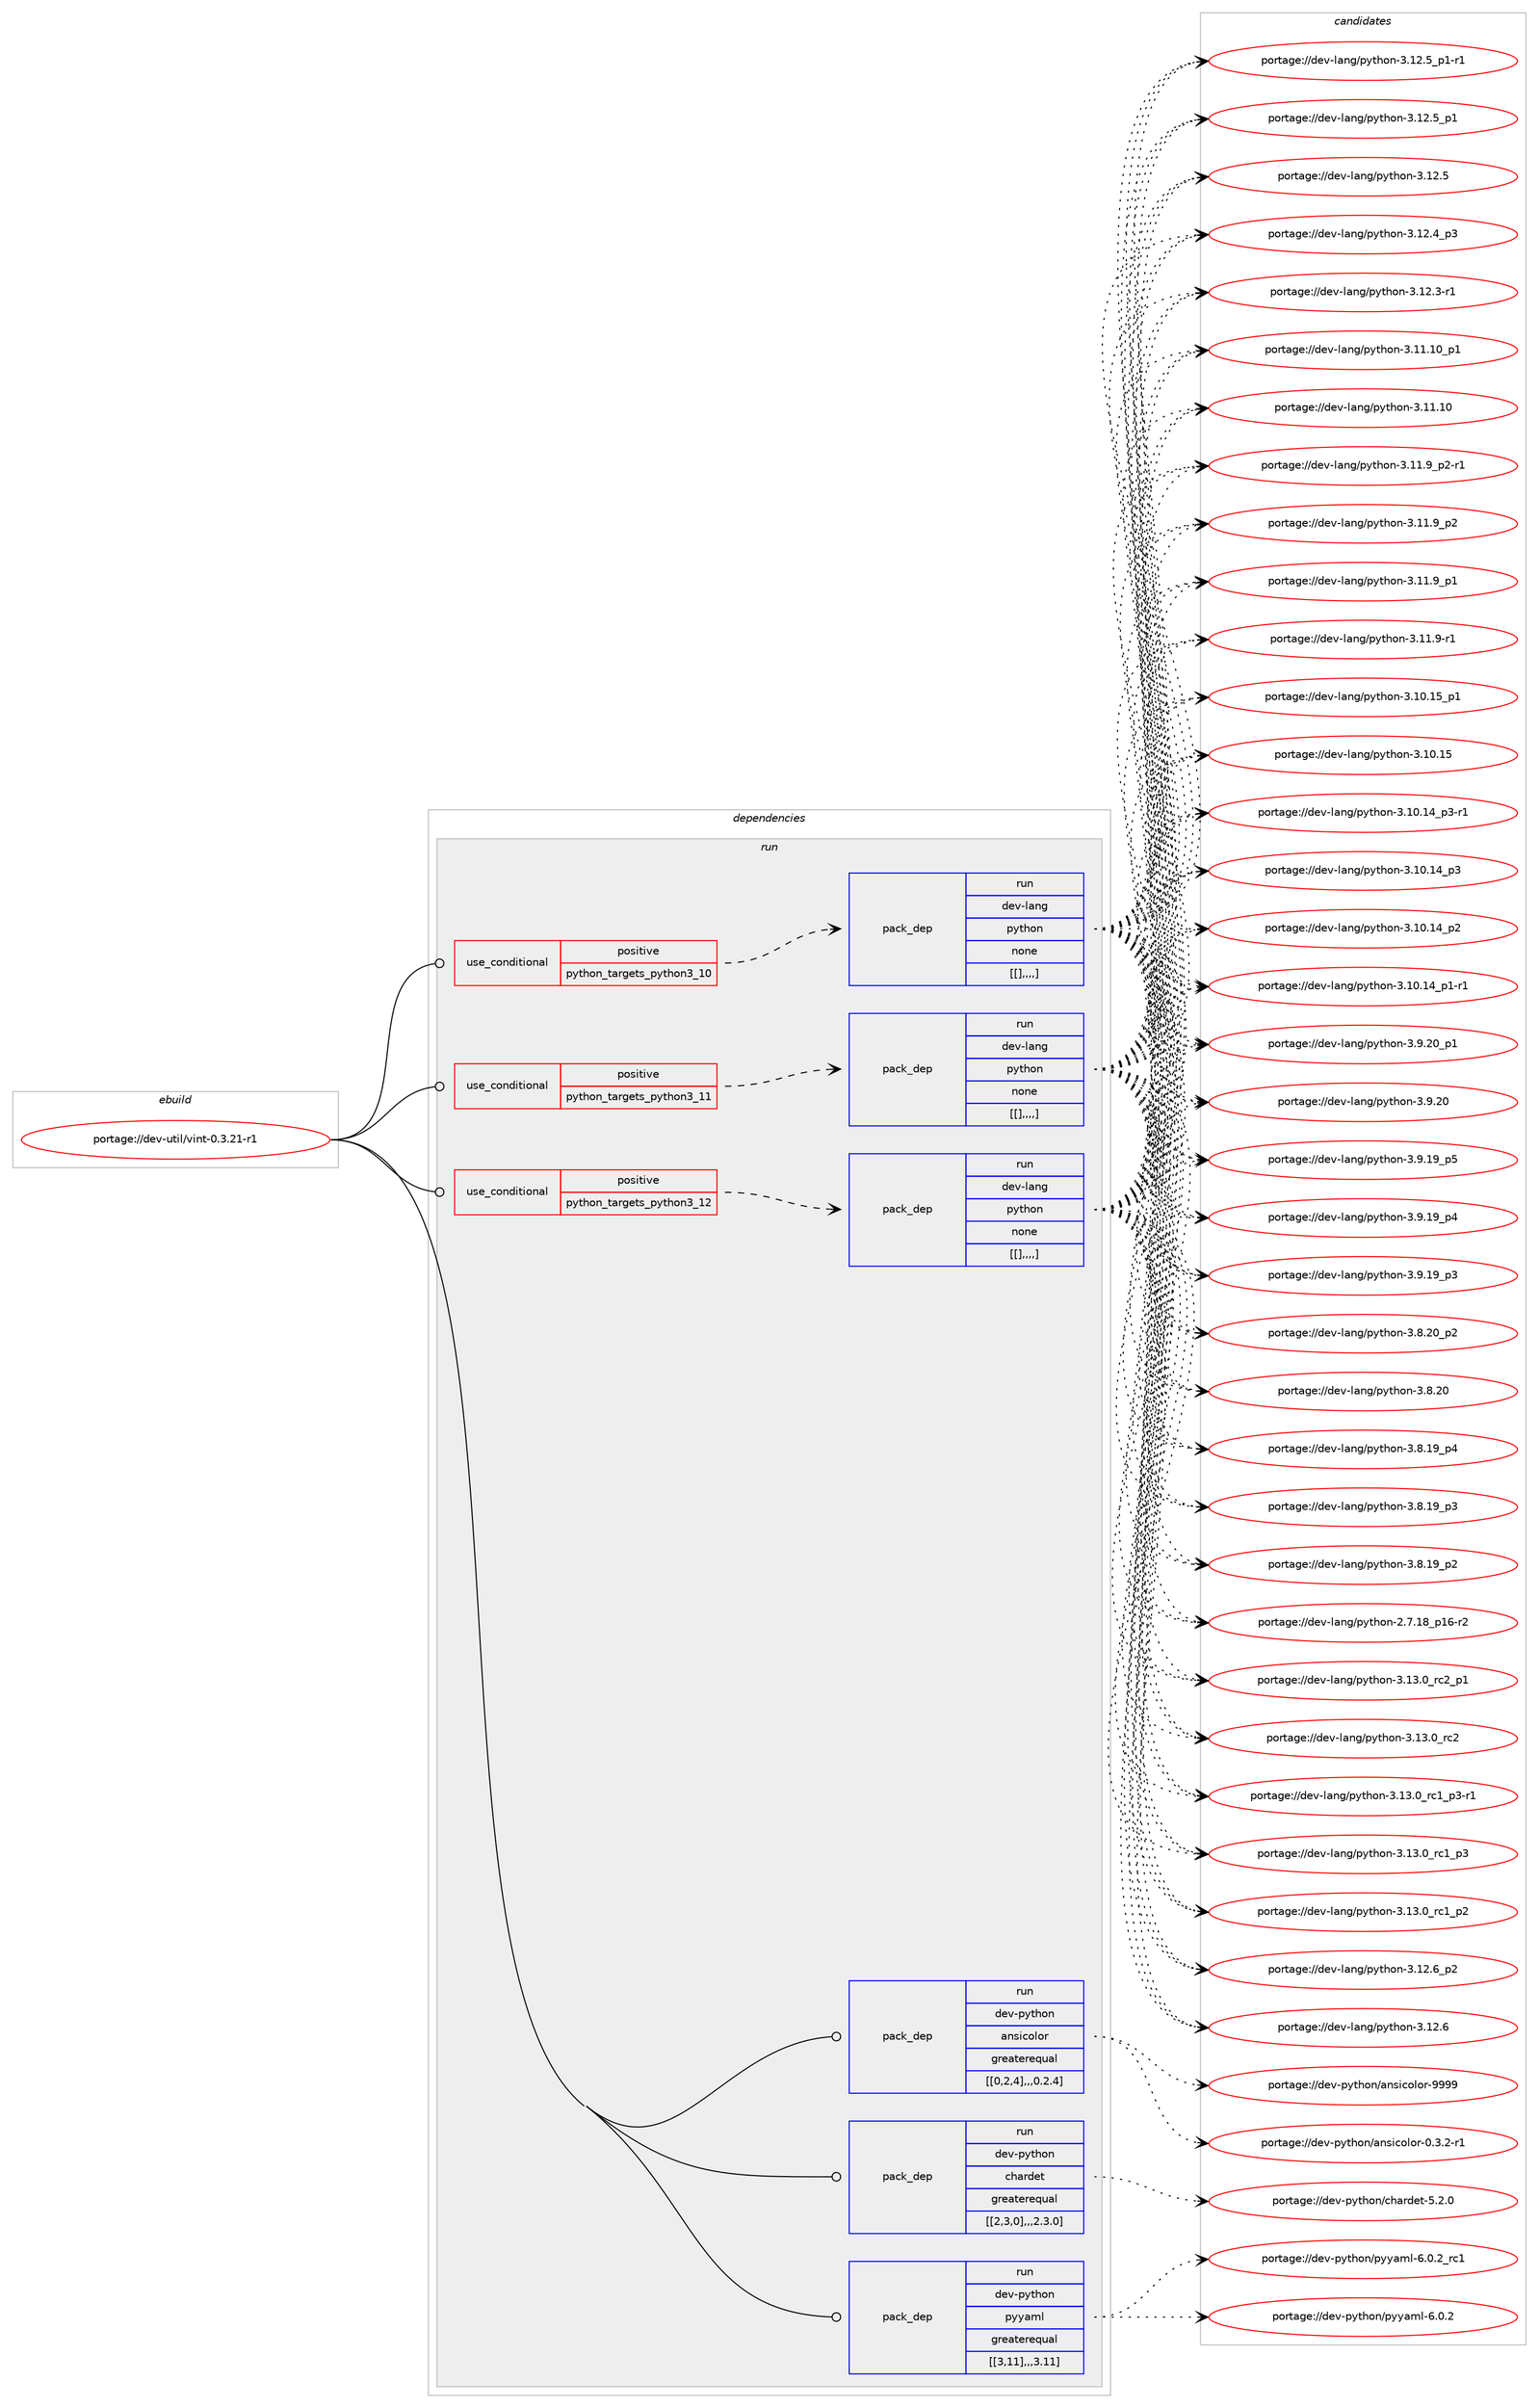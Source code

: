 digraph prolog {

# *************
# Graph options
# *************

newrank=true;
concentrate=true;
compound=true;
graph [rankdir=LR,fontname=Helvetica,fontsize=10,ranksep=1.5];#, ranksep=2.5, nodesep=0.2];
edge  [arrowhead=vee];
node  [fontname=Helvetica,fontsize=10];

# **********
# The ebuild
# **********

subgraph cluster_leftcol {
color=gray;
label=<<i>ebuild</i>>;
id [label="portage://dev-util/vint-0.3.21-r1", color=red, width=4, href="../dev-util/vint-0.3.21-r1.svg"];
}

# ****************
# The dependencies
# ****************

subgraph cluster_midcol {
color=gray;
label=<<i>dependencies</i>>;
subgraph cluster_compile {
fillcolor="#eeeeee";
style=filled;
label=<<i>compile</i>>;
}
subgraph cluster_compileandrun {
fillcolor="#eeeeee";
style=filled;
label=<<i>compile and run</i>>;
}
subgraph cluster_run {
fillcolor="#eeeeee";
style=filled;
label=<<i>run</i>>;
subgraph cond64489 {
dependency225223 [label=<<TABLE BORDER="0" CELLBORDER="1" CELLSPACING="0" CELLPADDING="4"><TR><TD ROWSPAN="3" CELLPADDING="10">use_conditional</TD></TR><TR><TD>positive</TD></TR><TR><TD>python_targets_python3_10</TD></TR></TABLE>>, shape=none, color=red];
subgraph pack159288 {
dependency225224 [label=<<TABLE BORDER="0" CELLBORDER="1" CELLSPACING="0" CELLPADDING="4" WIDTH="220"><TR><TD ROWSPAN="6" CELLPADDING="30">pack_dep</TD></TR><TR><TD WIDTH="110">run</TD></TR><TR><TD>dev-lang</TD></TR><TR><TD>python</TD></TR><TR><TD>none</TD></TR><TR><TD>[[],,,,]</TD></TR></TABLE>>, shape=none, color=blue];
}
dependency225223:e -> dependency225224:w [weight=20,style="dashed",arrowhead="vee"];
}
id:e -> dependency225223:w [weight=20,style="solid",arrowhead="odot"];
subgraph cond64490 {
dependency225225 [label=<<TABLE BORDER="0" CELLBORDER="1" CELLSPACING="0" CELLPADDING="4"><TR><TD ROWSPAN="3" CELLPADDING="10">use_conditional</TD></TR><TR><TD>positive</TD></TR><TR><TD>python_targets_python3_11</TD></TR></TABLE>>, shape=none, color=red];
subgraph pack159289 {
dependency225226 [label=<<TABLE BORDER="0" CELLBORDER="1" CELLSPACING="0" CELLPADDING="4" WIDTH="220"><TR><TD ROWSPAN="6" CELLPADDING="30">pack_dep</TD></TR><TR><TD WIDTH="110">run</TD></TR><TR><TD>dev-lang</TD></TR><TR><TD>python</TD></TR><TR><TD>none</TD></TR><TR><TD>[[],,,,]</TD></TR></TABLE>>, shape=none, color=blue];
}
dependency225225:e -> dependency225226:w [weight=20,style="dashed",arrowhead="vee"];
}
id:e -> dependency225225:w [weight=20,style="solid",arrowhead="odot"];
subgraph cond64491 {
dependency225227 [label=<<TABLE BORDER="0" CELLBORDER="1" CELLSPACING="0" CELLPADDING="4"><TR><TD ROWSPAN="3" CELLPADDING="10">use_conditional</TD></TR><TR><TD>positive</TD></TR><TR><TD>python_targets_python3_12</TD></TR></TABLE>>, shape=none, color=red];
subgraph pack159290 {
dependency225228 [label=<<TABLE BORDER="0" CELLBORDER="1" CELLSPACING="0" CELLPADDING="4" WIDTH="220"><TR><TD ROWSPAN="6" CELLPADDING="30">pack_dep</TD></TR><TR><TD WIDTH="110">run</TD></TR><TR><TD>dev-lang</TD></TR><TR><TD>python</TD></TR><TR><TD>none</TD></TR><TR><TD>[[],,,,]</TD></TR></TABLE>>, shape=none, color=blue];
}
dependency225227:e -> dependency225228:w [weight=20,style="dashed",arrowhead="vee"];
}
id:e -> dependency225227:w [weight=20,style="solid",arrowhead="odot"];
subgraph pack159291 {
dependency225229 [label=<<TABLE BORDER="0" CELLBORDER="1" CELLSPACING="0" CELLPADDING="4" WIDTH="220"><TR><TD ROWSPAN="6" CELLPADDING="30">pack_dep</TD></TR><TR><TD WIDTH="110">run</TD></TR><TR><TD>dev-python</TD></TR><TR><TD>ansicolor</TD></TR><TR><TD>greaterequal</TD></TR><TR><TD>[[0,2,4],,,0.2.4]</TD></TR></TABLE>>, shape=none, color=blue];
}
id:e -> dependency225229:w [weight=20,style="solid",arrowhead="odot"];
subgraph pack159292 {
dependency225230 [label=<<TABLE BORDER="0" CELLBORDER="1" CELLSPACING="0" CELLPADDING="4" WIDTH="220"><TR><TD ROWSPAN="6" CELLPADDING="30">pack_dep</TD></TR><TR><TD WIDTH="110">run</TD></TR><TR><TD>dev-python</TD></TR><TR><TD>chardet</TD></TR><TR><TD>greaterequal</TD></TR><TR><TD>[[2,3,0],,,2.3.0]</TD></TR></TABLE>>, shape=none, color=blue];
}
id:e -> dependency225230:w [weight=20,style="solid",arrowhead="odot"];
subgraph pack159293 {
dependency225231 [label=<<TABLE BORDER="0" CELLBORDER="1" CELLSPACING="0" CELLPADDING="4" WIDTH="220"><TR><TD ROWSPAN="6" CELLPADDING="30">pack_dep</TD></TR><TR><TD WIDTH="110">run</TD></TR><TR><TD>dev-python</TD></TR><TR><TD>pyyaml</TD></TR><TR><TD>greaterequal</TD></TR><TR><TD>[[3,11],,,3.11]</TD></TR></TABLE>>, shape=none, color=blue];
}
id:e -> dependency225231:w [weight=20,style="solid",arrowhead="odot"];
}
}

# **************
# The candidates
# **************

subgraph cluster_choices {
rank=same;
color=gray;
label=<<i>candidates</i>>;

subgraph choice159288 {
color=black;
nodesep=1;
choice100101118451089711010347112121116104111110455146495146489511499509511249 [label="portage://dev-lang/python-3.13.0_rc2_p1", color=red, width=4,href="../dev-lang/python-3.13.0_rc2_p1.svg"];
choice10010111845108971101034711212111610411111045514649514648951149950 [label="portage://dev-lang/python-3.13.0_rc2", color=red, width=4,href="../dev-lang/python-3.13.0_rc2.svg"];
choice1001011184510897110103471121211161041111104551464951464895114994995112514511449 [label="portage://dev-lang/python-3.13.0_rc1_p3-r1", color=red, width=4,href="../dev-lang/python-3.13.0_rc1_p3-r1.svg"];
choice100101118451089711010347112121116104111110455146495146489511499499511251 [label="portage://dev-lang/python-3.13.0_rc1_p3", color=red, width=4,href="../dev-lang/python-3.13.0_rc1_p3.svg"];
choice100101118451089711010347112121116104111110455146495146489511499499511250 [label="portage://dev-lang/python-3.13.0_rc1_p2", color=red, width=4,href="../dev-lang/python-3.13.0_rc1_p2.svg"];
choice100101118451089711010347112121116104111110455146495046549511250 [label="portage://dev-lang/python-3.12.6_p2", color=red, width=4,href="../dev-lang/python-3.12.6_p2.svg"];
choice10010111845108971101034711212111610411111045514649504654 [label="portage://dev-lang/python-3.12.6", color=red, width=4,href="../dev-lang/python-3.12.6.svg"];
choice1001011184510897110103471121211161041111104551464950465395112494511449 [label="portage://dev-lang/python-3.12.5_p1-r1", color=red, width=4,href="../dev-lang/python-3.12.5_p1-r1.svg"];
choice100101118451089711010347112121116104111110455146495046539511249 [label="portage://dev-lang/python-3.12.5_p1", color=red, width=4,href="../dev-lang/python-3.12.5_p1.svg"];
choice10010111845108971101034711212111610411111045514649504653 [label="portage://dev-lang/python-3.12.5", color=red, width=4,href="../dev-lang/python-3.12.5.svg"];
choice100101118451089711010347112121116104111110455146495046529511251 [label="portage://dev-lang/python-3.12.4_p3", color=red, width=4,href="../dev-lang/python-3.12.4_p3.svg"];
choice100101118451089711010347112121116104111110455146495046514511449 [label="portage://dev-lang/python-3.12.3-r1", color=red, width=4,href="../dev-lang/python-3.12.3-r1.svg"];
choice10010111845108971101034711212111610411111045514649494649489511249 [label="portage://dev-lang/python-3.11.10_p1", color=red, width=4,href="../dev-lang/python-3.11.10_p1.svg"];
choice1001011184510897110103471121211161041111104551464949464948 [label="portage://dev-lang/python-3.11.10", color=red, width=4,href="../dev-lang/python-3.11.10.svg"];
choice1001011184510897110103471121211161041111104551464949465795112504511449 [label="portage://dev-lang/python-3.11.9_p2-r1", color=red, width=4,href="../dev-lang/python-3.11.9_p2-r1.svg"];
choice100101118451089711010347112121116104111110455146494946579511250 [label="portage://dev-lang/python-3.11.9_p2", color=red, width=4,href="../dev-lang/python-3.11.9_p2.svg"];
choice100101118451089711010347112121116104111110455146494946579511249 [label="portage://dev-lang/python-3.11.9_p1", color=red, width=4,href="../dev-lang/python-3.11.9_p1.svg"];
choice100101118451089711010347112121116104111110455146494946574511449 [label="portage://dev-lang/python-3.11.9-r1", color=red, width=4,href="../dev-lang/python-3.11.9-r1.svg"];
choice10010111845108971101034711212111610411111045514649484649539511249 [label="portage://dev-lang/python-3.10.15_p1", color=red, width=4,href="../dev-lang/python-3.10.15_p1.svg"];
choice1001011184510897110103471121211161041111104551464948464953 [label="portage://dev-lang/python-3.10.15", color=red, width=4,href="../dev-lang/python-3.10.15.svg"];
choice100101118451089711010347112121116104111110455146494846495295112514511449 [label="portage://dev-lang/python-3.10.14_p3-r1", color=red, width=4,href="../dev-lang/python-3.10.14_p3-r1.svg"];
choice10010111845108971101034711212111610411111045514649484649529511251 [label="portage://dev-lang/python-3.10.14_p3", color=red, width=4,href="../dev-lang/python-3.10.14_p3.svg"];
choice10010111845108971101034711212111610411111045514649484649529511250 [label="portage://dev-lang/python-3.10.14_p2", color=red, width=4,href="../dev-lang/python-3.10.14_p2.svg"];
choice100101118451089711010347112121116104111110455146494846495295112494511449 [label="portage://dev-lang/python-3.10.14_p1-r1", color=red, width=4,href="../dev-lang/python-3.10.14_p1-r1.svg"];
choice100101118451089711010347112121116104111110455146574650489511249 [label="portage://dev-lang/python-3.9.20_p1", color=red, width=4,href="../dev-lang/python-3.9.20_p1.svg"];
choice10010111845108971101034711212111610411111045514657465048 [label="portage://dev-lang/python-3.9.20", color=red, width=4,href="../dev-lang/python-3.9.20.svg"];
choice100101118451089711010347112121116104111110455146574649579511253 [label="portage://dev-lang/python-3.9.19_p5", color=red, width=4,href="../dev-lang/python-3.9.19_p5.svg"];
choice100101118451089711010347112121116104111110455146574649579511252 [label="portage://dev-lang/python-3.9.19_p4", color=red, width=4,href="../dev-lang/python-3.9.19_p4.svg"];
choice100101118451089711010347112121116104111110455146574649579511251 [label="portage://dev-lang/python-3.9.19_p3", color=red, width=4,href="../dev-lang/python-3.9.19_p3.svg"];
choice100101118451089711010347112121116104111110455146564650489511250 [label="portage://dev-lang/python-3.8.20_p2", color=red, width=4,href="../dev-lang/python-3.8.20_p2.svg"];
choice10010111845108971101034711212111610411111045514656465048 [label="portage://dev-lang/python-3.8.20", color=red, width=4,href="../dev-lang/python-3.8.20.svg"];
choice100101118451089711010347112121116104111110455146564649579511252 [label="portage://dev-lang/python-3.8.19_p4", color=red, width=4,href="../dev-lang/python-3.8.19_p4.svg"];
choice100101118451089711010347112121116104111110455146564649579511251 [label="portage://dev-lang/python-3.8.19_p3", color=red, width=4,href="../dev-lang/python-3.8.19_p3.svg"];
choice100101118451089711010347112121116104111110455146564649579511250 [label="portage://dev-lang/python-3.8.19_p2", color=red, width=4,href="../dev-lang/python-3.8.19_p2.svg"];
choice100101118451089711010347112121116104111110455046554649569511249544511450 [label="portage://dev-lang/python-2.7.18_p16-r2", color=red, width=4,href="../dev-lang/python-2.7.18_p16-r2.svg"];
dependency225224:e -> choice100101118451089711010347112121116104111110455146495146489511499509511249:w [style=dotted,weight="100"];
dependency225224:e -> choice10010111845108971101034711212111610411111045514649514648951149950:w [style=dotted,weight="100"];
dependency225224:e -> choice1001011184510897110103471121211161041111104551464951464895114994995112514511449:w [style=dotted,weight="100"];
dependency225224:e -> choice100101118451089711010347112121116104111110455146495146489511499499511251:w [style=dotted,weight="100"];
dependency225224:e -> choice100101118451089711010347112121116104111110455146495146489511499499511250:w [style=dotted,weight="100"];
dependency225224:e -> choice100101118451089711010347112121116104111110455146495046549511250:w [style=dotted,weight="100"];
dependency225224:e -> choice10010111845108971101034711212111610411111045514649504654:w [style=dotted,weight="100"];
dependency225224:e -> choice1001011184510897110103471121211161041111104551464950465395112494511449:w [style=dotted,weight="100"];
dependency225224:e -> choice100101118451089711010347112121116104111110455146495046539511249:w [style=dotted,weight="100"];
dependency225224:e -> choice10010111845108971101034711212111610411111045514649504653:w [style=dotted,weight="100"];
dependency225224:e -> choice100101118451089711010347112121116104111110455146495046529511251:w [style=dotted,weight="100"];
dependency225224:e -> choice100101118451089711010347112121116104111110455146495046514511449:w [style=dotted,weight="100"];
dependency225224:e -> choice10010111845108971101034711212111610411111045514649494649489511249:w [style=dotted,weight="100"];
dependency225224:e -> choice1001011184510897110103471121211161041111104551464949464948:w [style=dotted,weight="100"];
dependency225224:e -> choice1001011184510897110103471121211161041111104551464949465795112504511449:w [style=dotted,weight="100"];
dependency225224:e -> choice100101118451089711010347112121116104111110455146494946579511250:w [style=dotted,weight="100"];
dependency225224:e -> choice100101118451089711010347112121116104111110455146494946579511249:w [style=dotted,weight="100"];
dependency225224:e -> choice100101118451089711010347112121116104111110455146494946574511449:w [style=dotted,weight="100"];
dependency225224:e -> choice10010111845108971101034711212111610411111045514649484649539511249:w [style=dotted,weight="100"];
dependency225224:e -> choice1001011184510897110103471121211161041111104551464948464953:w [style=dotted,weight="100"];
dependency225224:e -> choice100101118451089711010347112121116104111110455146494846495295112514511449:w [style=dotted,weight="100"];
dependency225224:e -> choice10010111845108971101034711212111610411111045514649484649529511251:w [style=dotted,weight="100"];
dependency225224:e -> choice10010111845108971101034711212111610411111045514649484649529511250:w [style=dotted,weight="100"];
dependency225224:e -> choice100101118451089711010347112121116104111110455146494846495295112494511449:w [style=dotted,weight="100"];
dependency225224:e -> choice100101118451089711010347112121116104111110455146574650489511249:w [style=dotted,weight="100"];
dependency225224:e -> choice10010111845108971101034711212111610411111045514657465048:w [style=dotted,weight="100"];
dependency225224:e -> choice100101118451089711010347112121116104111110455146574649579511253:w [style=dotted,weight="100"];
dependency225224:e -> choice100101118451089711010347112121116104111110455146574649579511252:w [style=dotted,weight="100"];
dependency225224:e -> choice100101118451089711010347112121116104111110455146574649579511251:w [style=dotted,weight="100"];
dependency225224:e -> choice100101118451089711010347112121116104111110455146564650489511250:w [style=dotted,weight="100"];
dependency225224:e -> choice10010111845108971101034711212111610411111045514656465048:w [style=dotted,weight="100"];
dependency225224:e -> choice100101118451089711010347112121116104111110455146564649579511252:w [style=dotted,weight="100"];
dependency225224:e -> choice100101118451089711010347112121116104111110455146564649579511251:w [style=dotted,weight="100"];
dependency225224:e -> choice100101118451089711010347112121116104111110455146564649579511250:w [style=dotted,weight="100"];
dependency225224:e -> choice100101118451089711010347112121116104111110455046554649569511249544511450:w [style=dotted,weight="100"];
}
subgraph choice159289 {
color=black;
nodesep=1;
choice100101118451089711010347112121116104111110455146495146489511499509511249 [label="portage://dev-lang/python-3.13.0_rc2_p1", color=red, width=4,href="../dev-lang/python-3.13.0_rc2_p1.svg"];
choice10010111845108971101034711212111610411111045514649514648951149950 [label="portage://dev-lang/python-3.13.0_rc2", color=red, width=4,href="../dev-lang/python-3.13.0_rc2.svg"];
choice1001011184510897110103471121211161041111104551464951464895114994995112514511449 [label="portage://dev-lang/python-3.13.0_rc1_p3-r1", color=red, width=4,href="../dev-lang/python-3.13.0_rc1_p3-r1.svg"];
choice100101118451089711010347112121116104111110455146495146489511499499511251 [label="portage://dev-lang/python-3.13.0_rc1_p3", color=red, width=4,href="../dev-lang/python-3.13.0_rc1_p3.svg"];
choice100101118451089711010347112121116104111110455146495146489511499499511250 [label="portage://dev-lang/python-3.13.0_rc1_p2", color=red, width=4,href="../dev-lang/python-3.13.0_rc1_p2.svg"];
choice100101118451089711010347112121116104111110455146495046549511250 [label="portage://dev-lang/python-3.12.6_p2", color=red, width=4,href="../dev-lang/python-3.12.6_p2.svg"];
choice10010111845108971101034711212111610411111045514649504654 [label="portage://dev-lang/python-3.12.6", color=red, width=4,href="../dev-lang/python-3.12.6.svg"];
choice1001011184510897110103471121211161041111104551464950465395112494511449 [label="portage://dev-lang/python-3.12.5_p1-r1", color=red, width=4,href="../dev-lang/python-3.12.5_p1-r1.svg"];
choice100101118451089711010347112121116104111110455146495046539511249 [label="portage://dev-lang/python-3.12.5_p1", color=red, width=4,href="../dev-lang/python-3.12.5_p1.svg"];
choice10010111845108971101034711212111610411111045514649504653 [label="portage://dev-lang/python-3.12.5", color=red, width=4,href="../dev-lang/python-3.12.5.svg"];
choice100101118451089711010347112121116104111110455146495046529511251 [label="portage://dev-lang/python-3.12.4_p3", color=red, width=4,href="../dev-lang/python-3.12.4_p3.svg"];
choice100101118451089711010347112121116104111110455146495046514511449 [label="portage://dev-lang/python-3.12.3-r1", color=red, width=4,href="../dev-lang/python-3.12.3-r1.svg"];
choice10010111845108971101034711212111610411111045514649494649489511249 [label="portage://dev-lang/python-3.11.10_p1", color=red, width=4,href="../dev-lang/python-3.11.10_p1.svg"];
choice1001011184510897110103471121211161041111104551464949464948 [label="portage://dev-lang/python-3.11.10", color=red, width=4,href="../dev-lang/python-3.11.10.svg"];
choice1001011184510897110103471121211161041111104551464949465795112504511449 [label="portage://dev-lang/python-3.11.9_p2-r1", color=red, width=4,href="../dev-lang/python-3.11.9_p2-r1.svg"];
choice100101118451089711010347112121116104111110455146494946579511250 [label="portage://dev-lang/python-3.11.9_p2", color=red, width=4,href="../dev-lang/python-3.11.9_p2.svg"];
choice100101118451089711010347112121116104111110455146494946579511249 [label="portage://dev-lang/python-3.11.9_p1", color=red, width=4,href="../dev-lang/python-3.11.9_p1.svg"];
choice100101118451089711010347112121116104111110455146494946574511449 [label="portage://dev-lang/python-3.11.9-r1", color=red, width=4,href="../dev-lang/python-3.11.9-r1.svg"];
choice10010111845108971101034711212111610411111045514649484649539511249 [label="portage://dev-lang/python-3.10.15_p1", color=red, width=4,href="../dev-lang/python-3.10.15_p1.svg"];
choice1001011184510897110103471121211161041111104551464948464953 [label="portage://dev-lang/python-3.10.15", color=red, width=4,href="../dev-lang/python-3.10.15.svg"];
choice100101118451089711010347112121116104111110455146494846495295112514511449 [label="portage://dev-lang/python-3.10.14_p3-r1", color=red, width=4,href="../dev-lang/python-3.10.14_p3-r1.svg"];
choice10010111845108971101034711212111610411111045514649484649529511251 [label="portage://dev-lang/python-3.10.14_p3", color=red, width=4,href="../dev-lang/python-3.10.14_p3.svg"];
choice10010111845108971101034711212111610411111045514649484649529511250 [label="portage://dev-lang/python-3.10.14_p2", color=red, width=4,href="../dev-lang/python-3.10.14_p2.svg"];
choice100101118451089711010347112121116104111110455146494846495295112494511449 [label="portage://dev-lang/python-3.10.14_p1-r1", color=red, width=4,href="../dev-lang/python-3.10.14_p1-r1.svg"];
choice100101118451089711010347112121116104111110455146574650489511249 [label="portage://dev-lang/python-3.9.20_p1", color=red, width=4,href="../dev-lang/python-3.9.20_p1.svg"];
choice10010111845108971101034711212111610411111045514657465048 [label="portage://dev-lang/python-3.9.20", color=red, width=4,href="../dev-lang/python-3.9.20.svg"];
choice100101118451089711010347112121116104111110455146574649579511253 [label="portage://dev-lang/python-3.9.19_p5", color=red, width=4,href="../dev-lang/python-3.9.19_p5.svg"];
choice100101118451089711010347112121116104111110455146574649579511252 [label="portage://dev-lang/python-3.9.19_p4", color=red, width=4,href="../dev-lang/python-3.9.19_p4.svg"];
choice100101118451089711010347112121116104111110455146574649579511251 [label="portage://dev-lang/python-3.9.19_p3", color=red, width=4,href="../dev-lang/python-3.9.19_p3.svg"];
choice100101118451089711010347112121116104111110455146564650489511250 [label="portage://dev-lang/python-3.8.20_p2", color=red, width=4,href="../dev-lang/python-3.8.20_p2.svg"];
choice10010111845108971101034711212111610411111045514656465048 [label="portage://dev-lang/python-3.8.20", color=red, width=4,href="../dev-lang/python-3.8.20.svg"];
choice100101118451089711010347112121116104111110455146564649579511252 [label="portage://dev-lang/python-3.8.19_p4", color=red, width=4,href="../dev-lang/python-3.8.19_p4.svg"];
choice100101118451089711010347112121116104111110455146564649579511251 [label="portage://dev-lang/python-3.8.19_p3", color=red, width=4,href="../dev-lang/python-3.8.19_p3.svg"];
choice100101118451089711010347112121116104111110455146564649579511250 [label="portage://dev-lang/python-3.8.19_p2", color=red, width=4,href="../dev-lang/python-3.8.19_p2.svg"];
choice100101118451089711010347112121116104111110455046554649569511249544511450 [label="portage://dev-lang/python-2.7.18_p16-r2", color=red, width=4,href="../dev-lang/python-2.7.18_p16-r2.svg"];
dependency225226:e -> choice100101118451089711010347112121116104111110455146495146489511499509511249:w [style=dotted,weight="100"];
dependency225226:e -> choice10010111845108971101034711212111610411111045514649514648951149950:w [style=dotted,weight="100"];
dependency225226:e -> choice1001011184510897110103471121211161041111104551464951464895114994995112514511449:w [style=dotted,weight="100"];
dependency225226:e -> choice100101118451089711010347112121116104111110455146495146489511499499511251:w [style=dotted,weight="100"];
dependency225226:e -> choice100101118451089711010347112121116104111110455146495146489511499499511250:w [style=dotted,weight="100"];
dependency225226:e -> choice100101118451089711010347112121116104111110455146495046549511250:w [style=dotted,weight="100"];
dependency225226:e -> choice10010111845108971101034711212111610411111045514649504654:w [style=dotted,weight="100"];
dependency225226:e -> choice1001011184510897110103471121211161041111104551464950465395112494511449:w [style=dotted,weight="100"];
dependency225226:e -> choice100101118451089711010347112121116104111110455146495046539511249:w [style=dotted,weight="100"];
dependency225226:e -> choice10010111845108971101034711212111610411111045514649504653:w [style=dotted,weight="100"];
dependency225226:e -> choice100101118451089711010347112121116104111110455146495046529511251:w [style=dotted,weight="100"];
dependency225226:e -> choice100101118451089711010347112121116104111110455146495046514511449:w [style=dotted,weight="100"];
dependency225226:e -> choice10010111845108971101034711212111610411111045514649494649489511249:w [style=dotted,weight="100"];
dependency225226:e -> choice1001011184510897110103471121211161041111104551464949464948:w [style=dotted,weight="100"];
dependency225226:e -> choice1001011184510897110103471121211161041111104551464949465795112504511449:w [style=dotted,weight="100"];
dependency225226:e -> choice100101118451089711010347112121116104111110455146494946579511250:w [style=dotted,weight="100"];
dependency225226:e -> choice100101118451089711010347112121116104111110455146494946579511249:w [style=dotted,weight="100"];
dependency225226:e -> choice100101118451089711010347112121116104111110455146494946574511449:w [style=dotted,weight="100"];
dependency225226:e -> choice10010111845108971101034711212111610411111045514649484649539511249:w [style=dotted,weight="100"];
dependency225226:e -> choice1001011184510897110103471121211161041111104551464948464953:w [style=dotted,weight="100"];
dependency225226:e -> choice100101118451089711010347112121116104111110455146494846495295112514511449:w [style=dotted,weight="100"];
dependency225226:e -> choice10010111845108971101034711212111610411111045514649484649529511251:w [style=dotted,weight="100"];
dependency225226:e -> choice10010111845108971101034711212111610411111045514649484649529511250:w [style=dotted,weight="100"];
dependency225226:e -> choice100101118451089711010347112121116104111110455146494846495295112494511449:w [style=dotted,weight="100"];
dependency225226:e -> choice100101118451089711010347112121116104111110455146574650489511249:w [style=dotted,weight="100"];
dependency225226:e -> choice10010111845108971101034711212111610411111045514657465048:w [style=dotted,weight="100"];
dependency225226:e -> choice100101118451089711010347112121116104111110455146574649579511253:w [style=dotted,weight="100"];
dependency225226:e -> choice100101118451089711010347112121116104111110455146574649579511252:w [style=dotted,weight="100"];
dependency225226:e -> choice100101118451089711010347112121116104111110455146574649579511251:w [style=dotted,weight="100"];
dependency225226:e -> choice100101118451089711010347112121116104111110455146564650489511250:w [style=dotted,weight="100"];
dependency225226:e -> choice10010111845108971101034711212111610411111045514656465048:w [style=dotted,weight="100"];
dependency225226:e -> choice100101118451089711010347112121116104111110455146564649579511252:w [style=dotted,weight="100"];
dependency225226:e -> choice100101118451089711010347112121116104111110455146564649579511251:w [style=dotted,weight="100"];
dependency225226:e -> choice100101118451089711010347112121116104111110455146564649579511250:w [style=dotted,weight="100"];
dependency225226:e -> choice100101118451089711010347112121116104111110455046554649569511249544511450:w [style=dotted,weight="100"];
}
subgraph choice159290 {
color=black;
nodesep=1;
choice100101118451089711010347112121116104111110455146495146489511499509511249 [label="portage://dev-lang/python-3.13.0_rc2_p1", color=red, width=4,href="../dev-lang/python-3.13.0_rc2_p1.svg"];
choice10010111845108971101034711212111610411111045514649514648951149950 [label="portage://dev-lang/python-3.13.0_rc2", color=red, width=4,href="../dev-lang/python-3.13.0_rc2.svg"];
choice1001011184510897110103471121211161041111104551464951464895114994995112514511449 [label="portage://dev-lang/python-3.13.0_rc1_p3-r1", color=red, width=4,href="../dev-lang/python-3.13.0_rc1_p3-r1.svg"];
choice100101118451089711010347112121116104111110455146495146489511499499511251 [label="portage://dev-lang/python-3.13.0_rc1_p3", color=red, width=4,href="../dev-lang/python-3.13.0_rc1_p3.svg"];
choice100101118451089711010347112121116104111110455146495146489511499499511250 [label="portage://dev-lang/python-3.13.0_rc1_p2", color=red, width=4,href="../dev-lang/python-3.13.0_rc1_p2.svg"];
choice100101118451089711010347112121116104111110455146495046549511250 [label="portage://dev-lang/python-3.12.6_p2", color=red, width=4,href="../dev-lang/python-3.12.6_p2.svg"];
choice10010111845108971101034711212111610411111045514649504654 [label="portage://dev-lang/python-3.12.6", color=red, width=4,href="../dev-lang/python-3.12.6.svg"];
choice1001011184510897110103471121211161041111104551464950465395112494511449 [label="portage://dev-lang/python-3.12.5_p1-r1", color=red, width=4,href="../dev-lang/python-3.12.5_p1-r1.svg"];
choice100101118451089711010347112121116104111110455146495046539511249 [label="portage://dev-lang/python-3.12.5_p1", color=red, width=4,href="../dev-lang/python-3.12.5_p1.svg"];
choice10010111845108971101034711212111610411111045514649504653 [label="portage://dev-lang/python-3.12.5", color=red, width=4,href="../dev-lang/python-3.12.5.svg"];
choice100101118451089711010347112121116104111110455146495046529511251 [label="portage://dev-lang/python-3.12.4_p3", color=red, width=4,href="../dev-lang/python-3.12.4_p3.svg"];
choice100101118451089711010347112121116104111110455146495046514511449 [label="portage://dev-lang/python-3.12.3-r1", color=red, width=4,href="../dev-lang/python-3.12.3-r1.svg"];
choice10010111845108971101034711212111610411111045514649494649489511249 [label="portage://dev-lang/python-3.11.10_p1", color=red, width=4,href="../dev-lang/python-3.11.10_p1.svg"];
choice1001011184510897110103471121211161041111104551464949464948 [label="portage://dev-lang/python-3.11.10", color=red, width=4,href="../dev-lang/python-3.11.10.svg"];
choice1001011184510897110103471121211161041111104551464949465795112504511449 [label="portage://dev-lang/python-3.11.9_p2-r1", color=red, width=4,href="../dev-lang/python-3.11.9_p2-r1.svg"];
choice100101118451089711010347112121116104111110455146494946579511250 [label="portage://dev-lang/python-3.11.9_p2", color=red, width=4,href="../dev-lang/python-3.11.9_p2.svg"];
choice100101118451089711010347112121116104111110455146494946579511249 [label="portage://dev-lang/python-3.11.9_p1", color=red, width=4,href="../dev-lang/python-3.11.9_p1.svg"];
choice100101118451089711010347112121116104111110455146494946574511449 [label="portage://dev-lang/python-3.11.9-r1", color=red, width=4,href="../dev-lang/python-3.11.9-r1.svg"];
choice10010111845108971101034711212111610411111045514649484649539511249 [label="portage://dev-lang/python-3.10.15_p1", color=red, width=4,href="../dev-lang/python-3.10.15_p1.svg"];
choice1001011184510897110103471121211161041111104551464948464953 [label="portage://dev-lang/python-3.10.15", color=red, width=4,href="../dev-lang/python-3.10.15.svg"];
choice100101118451089711010347112121116104111110455146494846495295112514511449 [label="portage://dev-lang/python-3.10.14_p3-r1", color=red, width=4,href="../dev-lang/python-3.10.14_p3-r1.svg"];
choice10010111845108971101034711212111610411111045514649484649529511251 [label="portage://dev-lang/python-3.10.14_p3", color=red, width=4,href="../dev-lang/python-3.10.14_p3.svg"];
choice10010111845108971101034711212111610411111045514649484649529511250 [label="portage://dev-lang/python-3.10.14_p2", color=red, width=4,href="../dev-lang/python-3.10.14_p2.svg"];
choice100101118451089711010347112121116104111110455146494846495295112494511449 [label="portage://dev-lang/python-3.10.14_p1-r1", color=red, width=4,href="../dev-lang/python-3.10.14_p1-r1.svg"];
choice100101118451089711010347112121116104111110455146574650489511249 [label="portage://dev-lang/python-3.9.20_p1", color=red, width=4,href="../dev-lang/python-3.9.20_p1.svg"];
choice10010111845108971101034711212111610411111045514657465048 [label="portage://dev-lang/python-3.9.20", color=red, width=4,href="../dev-lang/python-3.9.20.svg"];
choice100101118451089711010347112121116104111110455146574649579511253 [label="portage://dev-lang/python-3.9.19_p5", color=red, width=4,href="../dev-lang/python-3.9.19_p5.svg"];
choice100101118451089711010347112121116104111110455146574649579511252 [label="portage://dev-lang/python-3.9.19_p4", color=red, width=4,href="../dev-lang/python-3.9.19_p4.svg"];
choice100101118451089711010347112121116104111110455146574649579511251 [label="portage://dev-lang/python-3.9.19_p3", color=red, width=4,href="../dev-lang/python-3.9.19_p3.svg"];
choice100101118451089711010347112121116104111110455146564650489511250 [label="portage://dev-lang/python-3.8.20_p2", color=red, width=4,href="../dev-lang/python-3.8.20_p2.svg"];
choice10010111845108971101034711212111610411111045514656465048 [label="portage://dev-lang/python-3.8.20", color=red, width=4,href="../dev-lang/python-3.8.20.svg"];
choice100101118451089711010347112121116104111110455146564649579511252 [label="portage://dev-lang/python-3.8.19_p4", color=red, width=4,href="../dev-lang/python-3.8.19_p4.svg"];
choice100101118451089711010347112121116104111110455146564649579511251 [label="portage://dev-lang/python-3.8.19_p3", color=red, width=4,href="../dev-lang/python-3.8.19_p3.svg"];
choice100101118451089711010347112121116104111110455146564649579511250 [label="portage://dev-lang/python-3.8.19_p2", color=red, width=4,href="../dev-lang/python-3.8.19_p2.svg"];
choice100101118451089711010347112121116104111110455046554649569511249544511450 [label="portage://dev-lang/python-2.7.18_p16-r2", color=red, width=4,href="../dev-lang/python-2.7.18_p16-r2.svg"];
dependency225228:e -> choice100101118451089711010347112121116104111110455146495146489511499509511249:w [style=dotted,weight="100"];
dependency225228:e -> choice10010111845108971101034711212111610411111045514649514648951149950:w [style=dotted,weight="100"];
dependency225228:e -> choice1001011184510897110103471121211161041111104551464951464895114994995112514511449:w [style=dotted,weight="100"];
dependency225228:e -> choice100101118451089711010347112121116104111110455146495146489511499499511251:w [style=dotted,weight="100"];
dependency225228:e -> choice100101118451089711010347112121116104111110455146495146489511499499511250:w [style=dotted,weight="100"];
dependency225228:e -> choice100101118451089711010347112121116104111110455146495046549511250:w [style=dotted,weight="100"];
dependency225228:e -> choice10010111845108971101034711212111610411111045514649504654:w [style=dotted,weight="100"];
dependency225228:e -> choice1001011184510897110103471121211161041111104551464950465395112494511449:w [style=dotted,weight="100"];
dependency225228:e -> choice100101118451089711010347112121116104111110455146495046539511249:w [style=dotted,weight="100"];
dependency225228:e -> choice10010111845108971101034711212111610411111045514649504653:w [style=dotted,weight="100"];
dependency225228:e -> choice100101118451089711010347112121116104111110455146495046529511251:w [style=dotted,weight="100"];
dependency225228:e -> choice100101118451089711010347112121116104111110455146495046514511449:w [style=dotted,weight="100"];
dependency225228:e -> choice10010111845108971101034711212111610411111045514649494649489511249:w [style=dotted,weight="100"];
dependency225228:e -> choice1001011184510897110103471121211161041111104551464949464948:w [style=dotted,weight="100"];
dependency225228:e -> choice1001011184510897110103471121211161041111104551464949465795112504511449:w [style=dotted,weight="100"];
dependency225228:e -> choice100101118451089711010347112121116104111110455146494946579511250:w [style=dotted,weight="100"];
dependency225228:e -> choice100101118451089711010347112121116104111110455146494946579511249:w [style=dotted,weight="100"];
dependency225228:e -> choice100101118451089711010347112121116104111110455146494946574511449:w [style=dotted,weight="100"];
dependency225228:e -> choice10010111845108971101034711212111610411111045514649484649539511249:w [style=dotted,weight="100"];
dependency225228:e -> choice1001011184510897110103471121211161041111104551464948464953:w [style=dotted,weight="100"];
dependency225228:e -> choice100101118451089711010347112121116104111110455146494846495295112514511449:w [style=dotted,weight="100"];
dependency225228:e -> choice10010111845108971101034711212111610411111045514649484649529511251:w [style=dotted,weight="100"];
dependency225228:e -> choice10010111845108971101034711212111610411111045514649484649529511250:w [style=dotted,weight="100"];
dependency225228:e -> choice100101118451089711010347112121116104111110455146494846495295112494511449:w [style=dotted,weight="100"];
dependency225228:e -> choice100101118451089711010347112121116104111110455146574650489511249:w [style=dotted,weight="100"];
dependency225228:e -> choice10010111845108971101034711212111610411111045514657465048:w [style=dotted,weight="100"];
dependency225228:e -> choice100101118451089711010347112121116104111110455146574649579511253:w [style=dotted,weight="100"];
dependency225228:e -> choice100101118451089711010347112121116104111110455146574649579511252:w [style=dotted,weight="100"];
dependency225228:e -> choice100101118451089711010347112121116104111110455146574649579511251:w [style=dotted,weight="100"];
dependency225228:e -> choice100101118451089711010347112121116104111110455146564650489511250:w [style=dotted,weight="100"];
dependency225228:e -> choice10010111845108971101034711212111610411111045514656465048:w [style=dotted,weight="100"];
dependency225228:e -> choice100101118451089711010347112121116104111110455146564649579511252:w [style=dotted,weight="100"];
dependency225228:e -> choice100101118451089711010347112121116104111110455146564649579511251:w [style=dotted,weight="100"];
dependency225228:e -> choice100101118451089711010347112121116104111110455146564649579511250:w [style=dotted,weight="100"];
dependency225228:e -> choice100101118451089711010347112121116104111110455046554649569511249544511450:w [style=dotted,weight="100"];
}
subgraph choice159291 {
color=black;
nodesep=1;
choice100101118451121211161041111104797110115105991111081111144557575757 [label="portage://dev-python/ansicolor-9999", color=red, width=4,href="../dev-python/ansicolor-9999.svg"];
choice100101118451121211161041111104797110115105991111081111144548465146504511449 [label="portage://dev-python/ansicolor-0.3.2-r1", color=red, width=4,href="../dev-python/ansicolor-0.3.2-r1.svg"];
dependency225229:e -> choice100101118451121211161041111104797110115105991111081111144557575757:w [style=dotted,weight="100"];
dependency225229:e -> choice100101118451121211161041111104797110115105991111081111144548465146504511449:w [style=dotted,weight="100"];
}
subgraph choice159292 {
color=black;
nodesep=1;
choice10010111845112121116104111110479910497114100101116455346504648 [label="portage://dev-python/chardet-5.2.0", color=red, width=4,href="../dev-python/chardet-5.2.0.svg"];
dependency225230:e -> choice10010111845112121116104111110479910497114100101116455346504648:w [style=dotted,weight="100"];
}
subgraph choice159293 {
color=black;
nodesep=1;
choice100101118451121211161041111104711212112197109108455446484650951149949 [label="portage://dev-python/pyyaml-6.0.2_rc1", color=red, width=4,href="../dev-python/pyyaml-6.0.2_rc1.svg"];
choice100101118451121211161041111104711212112197109108455446484650 [label="portage://dev-python/pyyaml-6.0.2", color=red, width=4,href="../dev-python/pyyaml-6.0.2.svg"];
dependency225231:e -> choice100101118451121211161041111104711212112197109108455446484650951149949:w [style=dotted,weight="100"];
dependency225231:e -> choice100101118451121211161041111104711212112197109108455446484650:w [style=dotted,weight="100"];
}
}

}
